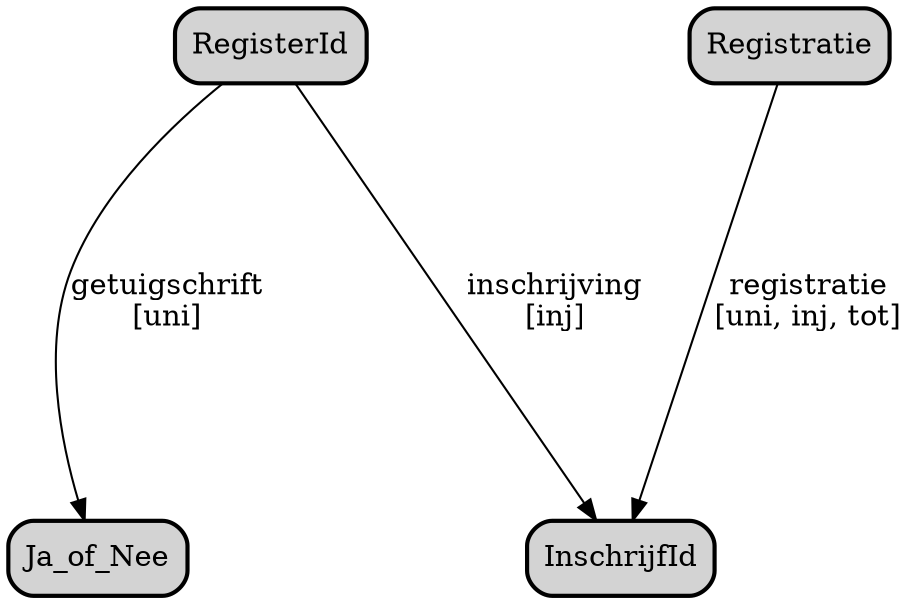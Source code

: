 digraph {
	graph [bgcolor=white,
		landscape=false,
		mode=ipsep,
		nodesep=1,
		outputorder=edgesfirst,
		overlap=voronoi,
		rank=same,
		rankdir=TB,
		ranksep=2.5,
		remincross=true,
		sep=0.8
	];
	node [bgcolor=lightgray,
		label="\N",
		shape=box,
		style="rounded,filled,bold"
	];
	edge [color=black,
		len=4
	];
	cpt_1	[label=InschrijfId];
	cpt_2	[label=Ja_of_Nee];
	cpt_3	[label=RegisterId];
	cpt_3 -> cpt_1	[label="inschrijving\n[inj]"];
	cpt_3 -> cpt_2	[label="getuigschrift\n[uni]"];
	cpt_4	[label=Registratie];
	cpt_4 -> cpt_1	[label="registratie\n[uni, inj, tot]"];
}
